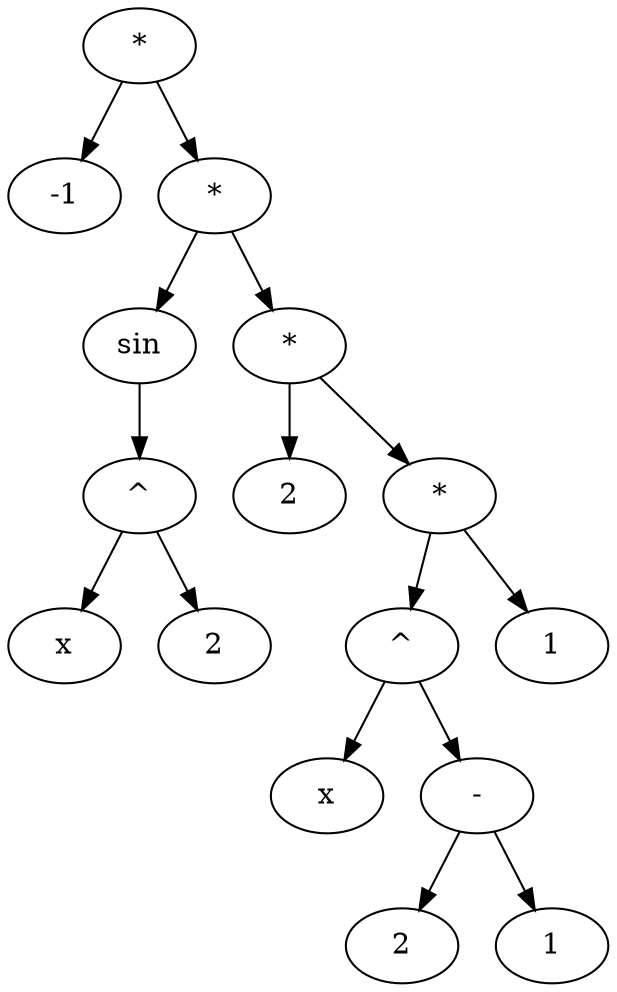digraph G {
A00763288 [label = "*"];
A00763288 -> A007632B0;
A00763288 -> A007632D8;
A007632B0 [label = "-1"];
A007632D8 [label = "*"];
A007632D8 -> A00763300;
A007632D8 -> A007633A0;
A00763300 [label = "sin"];
A00763300 -> A00763328;
A00763328 [label = "^"];
A00763328 -> A00763350;
A00763328 -> A00763378;
A00763350 [label = "x"];
A00763378 [label = "2"];
A007633A0 [label = "*"];
A007633A0 -> A007633C8;
A007633A0 -> A007633F0;
A007633C8 [label = "2"];
A007633F0 [label = "*"];
A007633F0 -> A00763440;
A007633F0 -> A00763418;
A00763440 [label = "^"];
A00763440 -> A007604C0;
A00763440 -> A00766B50;
A007604C0 [label = "x"];
A00766B50 [label = "-"];
A00766B50 -> A00766A30;
A00766B50 -> A00766A78;
A00766A30 [label = "2"];
A00766A78 [label = "1"];
A00763418 [label = "1"];
}
